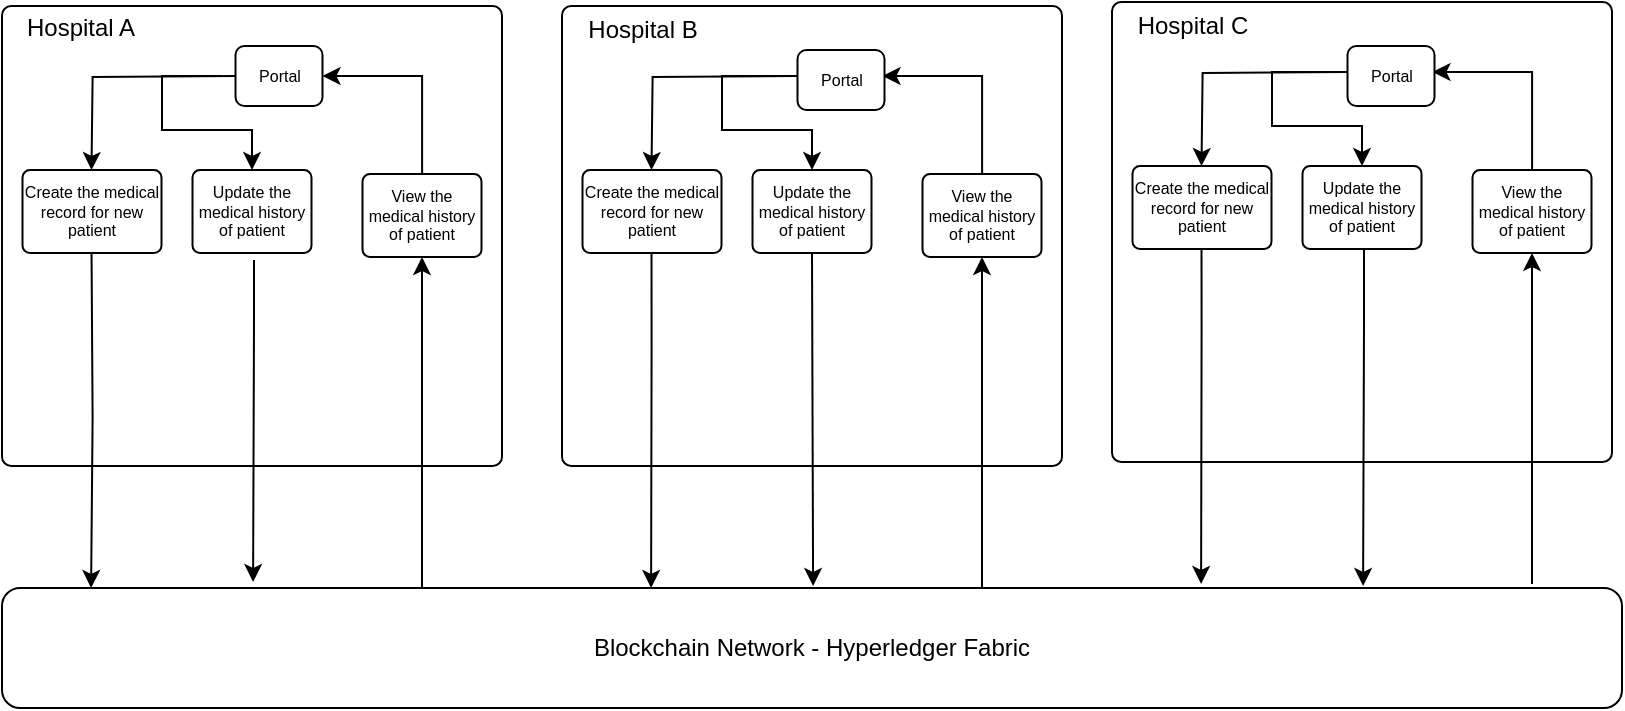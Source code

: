 <mxfile version="13.3.7" type="device"><diagram id="8yAzj0sLWKdl2zb8_4pF" name="Page-1"><mxGraphModel dx="1022" dy="-622" grid="1" gridSize="10" guides="1" tooltips="1" connect="1" arrows="1" fold="1" page="1" pageScale="1" pageWidth="850" pageHeight="1100" math="0" shadow="0"><root><mxCell id="0"/><mxCell id="1" parent="0"/><mxCell id="qmmMSDfebzyHXrsXOhqX-2" value="" style="rounded=1;whiteSpace=wrap;html=1;arcSize=2;" parent="1" vertex="1"><mxGeometry x="20" y="1120" width="250" height="230" as="geometry"/></mxCell><mxCell id="lXPcMzu-JgAFAmSeM0z3-49" value="" style="edgeStyle=orthogonalEdgeStyle;rounded=0;orthogonalLoop=1;jettySize=auto;html=1;" parent="1" edge="1"><mxGeometry relative="1" as="geometry"><mxPoint x="120" y="980" as="targetPoint"/></mxGeometry></mxCell><mxCell id="lXPcMzu-JgAFAmSeM0z3-52" value="" style="edgeStyle=orthogonalEdgeStyle;rounded=0;orthogonalLoop=1;jettySize=auto;html=1;startArrow=classic;startFill=1;" parent="1" edge="1"><mxGeometry relative="1" as="geometry"><mxPoint x="400" y="1060" as="sourcePoint"/></mxGeometry></mxCell><mxCell id="lXPcMzu-JgAFAmSeM0z3-56" value="" style="edgeStyle=orthogonalEdgeStyle;rounded=0;orthogonalLoop=1;jettySize=auto;html=1;" parent="1" edge="1"><mxGeometry relative="1" as="geometry"><mxPoint x="520" y="980" as="sourcePoint"/></mxGeometry></mxCell><mxCell id="lXPcMzu-JgAFAmSeM0z3-72" value="" style="edgeStyle=orthogonalEdgeStyle;rounded=0;orthogonalLoop=1;jettySize=auto;html=1;" parent="1" edge="1"><mxGeometry relative="1" as="geometry"><mxPoint x="120" y="1340" as="targetPoint"/></mxGeometry></mxCell><mxCell id="lXPcMzu-JgAFAmSeM0z3-75" value="" style="edgeStyle=orthogonalEdgeStyle;rounded=0;orthogonalLoop=1;jettySize=auto;html=1;startArrow=classic;startFill=1;" parent="1" edge="1"><mxGeometry relative="1" as="geometry"><mxPoint x="400" y="1420" as="sourcePoint"/></mxGeometry></mxCell><mxCell id="lXPcMzu-JgAFAmSeM0z3-79" value="" style="edgeStyle=orthogonalEdgeStyle;rounded=0;orthogonalLoop=1;jettySize=auto;html=1;" parent="1" edge="1"><mxGeometry relative="1" as="geometry"><mxPoint x="520" y="1340" as="sourcePoint"/></mxGeometry></mxCell><mxCell id="qmmMSDfebzyHXrsXOhqX-26" value="" style="edgeStyle=orthogonalEdgeStyle;rounded=0;orthogonalLoop=1;jettySize=auto;html=1;entryX=0.5;entryY=0;entryDx=0;entryDy=0;" parent="1" edge="1"><mxGeometry relative="1" as="geometry"><mxPoint x="64.75" y="1202" as="targetPoint"/><mxPoint x="137" y="1155" as="sourcePoint"/></mxGeometry></mxCell><mxCell id="qmmMSDfebzyHXrsXOhqX-6" value="Portal" style="rounded=1;whiteSpace=wrap;html=1;fontSize=8;" parent="1" vertex="1"><mxGeometry x="136.75" y="1140" width="43.5" height="30" as="geometry"/></mxCell><mxCell id="qmmMSDfebzyHXrsXOhqX-83" value="" style="edgeStyle=orthogonalEdgeStyle;rounded=0;orthogonalLoop=1;jettySize=auto;html=1;entryX=0.055;entryY=0;entryDx=0;entryDy=0;entryPerimeter=0;exitX=0.5;exitY=1;exitDx=0;exitDy=0;" parent="1" target="qmmMSDfebzyHXrsXOhqX-80" edge="1"><mxGeometry relative="1" as="geometry"><mxPoint x="64.75" y="1366" as="targetPoint"/><mxPoint x="64.75" y="1240" as="sourcePoint"/></mxGeometry></mxCell><mxCell id="8PJjAm4YfKVloH9l1J7z-9" value="" style="edgeStyle=orthogonalEdgeStyle;rounded=0;orthogonalLoop=1;jettySize=auto;html=1;entryX=1;entryY=0.5;entryDx=0;entryDy=0;" parent="1" source="qmmMSDfebzyHXrsXOhqX-17" target="qmmMSDfebzyHXrsXOhqX-6" edge="1"><mxGeometry relative="1" as="geometry"><mxPoint x="230" y="1124" as="targetPoint"/><Array as="points"><mxPoint x="230" y="1155"/></Array></mxGeometry></mxCell><mxCell id="qmmMSDfebzyHXrsXOhqX-17" value="View the medical history of patient" style="rounded=1;whiteSpace=wrap;html=1;fontSize=8;arcSize=9;" parent="1" vertex="1"><mxGeometry x="200.25" y="1204" width="59.5" height="41.5" as="geometry"/></mxCell><mxCell id="qmmMSDfebzyHXrsXOhqX-22" value="Hospital A" style="text;html=1;align=center;verticalAlign=middle;resizable=0;points=[];autosize=1;" parent="1" vertex="1"><mxGeometry x="24" y="1121" width="70" height="20" as="geometry"/></mxCell><mxCell id="qmmMSDfebzyHXrsXOhqX-43" style="edgeStyle=orthogonalEdgeStyle;rounded=0;orthogonalLoop=1;jettySize=auto;html=1;entryX=0.5;entryY=0;entryDx=0;entryDy=0;" parent="1" edge="1"><mxGeometry relative="1" as="geometry"><mxPoint x="344.8" y="1240" as="sourcePoint"/></mxGeometry></mxCell><mxCell id="qmmMSDfebzyHXrsXOhqX-49" value="" style="edgeStyle=orthogonalEdgeStyle;rounded=0;orthogonalLoop=1;jettySize=auto;html=1;entryX=0;entryY=0.5;entryDx=0;entryDy=0;entryPerimeter=0;" parent="1" edge="1"><mxGeometry relative="1" as="geometry"><mxPoint x="380" y="1276" as="sourcePoint"/></mxGeometry></mxCell><mxCell id="qmmMSDfebzyHXrsXOhqX-51" value="" style="edgeStyle=orthogonalEdgeStyle;rounded=0;orthogonalLoop=1;jettySize=auto;html=1;entryX=0;entryY=0.5;entryDx=0;entryDy=0;exitX=0.5;exitY=0;exitDx=0;exitDy=0;" parent="1" edge="1"><mxGeometry relative="1" as="geometry"><mxPoint x="432" y="1182" as="targetPoint"/><mxPoint x="432" y="1262" as="sourcePoint"/></mxGeometry></mxCell><mxCell id="qmmMSDfebzyHXrsXOhqX-105" value="" style="edgeStyle=orthogonalEdgeStyle;rounded=0;orthogonalLoop=1;jettySize=auto;html=1;" parent="1" edge="1"><mxGeometry relative="1" as="geometry"><mxPoint x="510" y="1130.5" as="targetPoint"/><mxPoint x="510.1" y="1210.5" as="sourcePoint"/></mxGeometry></mxCell><mxCell id="qmmMSDfebzyHXrsXOhqX-57" value="" style="edgeStyle=orthogonalEdgeStyle;rounded=0;orthogonalLoop=1;jettySize=auto;html=1;" parent="1" edge="1"><mxGeometry relative="1" as="geometry"><mxPoint x="510" y="1230" as="targetPoint"/><mxPoint x="510" y="1262" as="sourcePoint"/></mxGeometry></mxCell><mxCell id="qmmMSDfebzyHXrsXOhqX-70" value="" style="edgeStyle=orthogonalEdgeStyle;rounded=0;orthogonalLoop=1;jettySize=auto;html=1;entryX=0;entryY=0.5;entryDx=0;entryDy=0;exitX=0.5;exitY=0;exitDx=0;exitDy=0;" parent="1" edge="1"><mxGeometry relative="1" as="geometry"><mxPoint x="712" y="1182" as="targetPoint"/><mxPoint x="712" y="1262" as="sourcePoint"/></mxGeometry></mxCell><mxCell id="qmmMSDfebzyHXrsXOhqX-107" value="" style="edgeStyle=orthogonalEdgeStyle;rounded=0;orthogonalLoop=1;jettySize=auto;html=1;entryX=0.5;entryY=1;entryDx=0;entryDy=0;" parent="1" edge="1"><mxGeometry relative="1" as="geometry"><mxPoint x="790" y="1130.5" as="targetPoint"/><mxPoint x="790.1" y="1210.5" as="sourcePoint"/></mxGeometry></mxCell><mxCell id="qmmMSDfebzyHXrsXOhqX-76" value="" style="edgeStyle=orthogonalEdgeStyle;rounded=0;orthogonalLoop=1;jettySize=auto;html=1;" parent="1" edge="1"><mxGeometry relative="1" as="geometry"><mxPoint x="790.1" y="1231.5" as="targetPoint"/></mxGeometry></mxCell><mxCell id="qmmMSDfebzyHXrsXOhqX-78" value="" style="edgeStyle=orthogonalEdgeStyle;rounded=0;orthogonalLoop=1;jettySize=auto;html=1;entryX=0.5;entryY=1;entryDx=0;entryDy=0;" parent="1" edge="1"><mxGeometry relative="1" as="geometry"><mxPoint x="790" y="1290" as="targetPoint"/><Array as="points"><mxPoint x="790" y="1290"/><mxPoint x="790" y="1290"/></Array></mxGeometry></mxCell><mxCell id="qmmMSDfebzyHXrsXOhqX-80" value="Blockchain Network - Hyperledger Fabric" style="rounded=1;whiteSpace=wrap;html=1;" parent="1" vertex="1"><mxGeometry x="20" y="1411" width="810" height="60" as="geometry"/></mxCell><mxCell id="8PJjAm4YfKVloH9l1J7z-2" value="Update the medical history of patient" style="rounded=1;whiteSpace=wrap;html=1;fontSize=8;arcSize=9;" parent="1" vertex="1"><mxGeometry x="115.25" y="1202" width="59.5" height="41.5" as="geometry"/></mxCell><mxCell id="8PJjAm4YfKVloH9l1J7z-3" value="Create the medical record for new patient" style="rounded=1;whiteSpace=wrap;html=1;fontSize=8;arcSize=9;" parent="1" vertex="1"><mxGeometry x="30.25" y="1202" width="69.5" height="41.5" as="geometry"/></mxCell><mxCell id="8PJjAm4YfKVloH9l1J7z-4" value="" style="edgeStyle=orthogonalEdgeStyle;rounded=0;orthogonalLoop=1;jettySize=auto;html=1;entryX=0.5;entryY=0;entryDx=0;entryDy=0;" parent="1" target="8PJjAm4YfKVloH9l1J7z-2" edge="1"><mxGeometry relative="1" as="geometry"><mxPoint x="74.75" y="1212" as="targetPoint"/><mxPoint x="130" y="1155" as="sourcePoint"/><Array as="points"><mxPoint x="100" y="1155"/><mxPoint x="100" y="1182"/><mxPoint x="145" y="1182"/></Array></mxGeometry></mxCell><mxCell id="8PJjAm4YfKVloH9l1J7z-5" value="" style="edgeStyle=orthogonalEdgeStyle;rounded=0;orthogonalLoop=1;jettySize=auto;html=1;entryX=0.055;entryY=0;entryDx=0;entryDy=0;entryPerimeter=0;" parent="1" edge="1"><mxGeometry relative="1" as="geometry"><mxPoint x="145.55" y="1408" as="targetPoint"/><mxPoint x="146" y="1247" as="sourcePoint"/><Array as="points"><mxPoint x="146" y="1277"/><mxPoint x="146" y="1277"/></Array></mxGeometry></mxCell><mxCell id="8PJjAm4YfKVloH9l1J7z-6" value="" style="endArrow=classic;html=1;entryX=0.5;entryY=1;entryDx=0;entryDy=0;" parent="1" target="qmmMSDfebzyHXrsXOhqX-17" edge="1"><mxGeometry width="50" height="50" relative="1" as="geometry"><mxPoint x="230" y="1411" as="sourcePoint"/><mxPoint x="330" y="1250" as="targetPoint"/></mxGeometry></mxCell><mxCell id="8PJjAm4YfKVloH9l1J7z-13" value="" style="rounded=1;whiteSpace=wrap;html=1;arcSize=2;" parent="1" vertex="1"><mxGeometry x="300" y="1120" width="250" height="230" as="geometry"/></mxCell><mxCell id="8PJjAm4YfKVloH9l1J7z-14" value="" style="edgeStyle=orthogonalEdgeStyle;rounded=0;orthogonalLoop=1;jettySize=auto;html=1;entryX=0.5;entryY=0;entryDx=0;entryDy=0;" parent="1" edge="1"><mxGeometry relative="1" as="geometry"><mxPoint x="344.75" y="1202" as="targetPoint"/><mxPoint x="417" y="1155" as="sourcePoint"/></mxGeometry></mxCell><mxCell id="8PJjAm4YfKVloH9l1J7z-15" value="" style="edgeStyle=orthogonalEdgeStyle;rounded=0;orthogonalLoop=1;jettySize=auto;html=1;entryX=0.055;entryY=0;entryDx=0;entryDy=0;entryPerimeter=0;exitX=0.5;exitY=1;exitDx=0;exitDy=0;" parent="1" edge="1"><mxGeometry relative="1" as="geometry"><mxPoint x="344.55" y="1411" as="targetPoint"/><mxPoint x="344.75" y="1240" as="sourcePoint"/><Array as="points"><mxPoint x="345" y="1290"/><mxPoint x="345" y="1290"/></Array></mxGeometry></mxCell><mxCell id="8PJjAm4YfKVloH9l1J7z-16" value="" style="edgeStyle=orthogonalEdgeStyle;rounded=0;orthogonalLoop=1;jettySize=auto;html=1;entryX=1;entryY=0.5;entryDx=0;entryDy=0;" parent="1" source="8PJjAm4YfKVloH9l1J7z-17" edge="1"><mxGeometry relative="1" as="geometry"><mxPoint x="460.25" y="1155" as="targetPoint"/><Array as="points"><mxPoint x="510" y="1155"/></Array></mxGeometry></mxCell><mxCell id="8PJjAm4YfKVloH9l1J7z-17" value="View the medical history of patient" style="rounded=1;whiteSpace=wrap;html=1;fontSize=8;arcSize=9;" parent="1" vertex="1"><mxGeometry x="480.25" y="1204" width="59.5" height="41.5" as="geometry"/></mxCell><mxCell id="8PJjAm4YfKVloH9l1J7z-18" value="Hospital B" style="text;html=1;align=center;verticalAlign=middle;resizable=0;points=[];autosize=1;" parent="1" vertex="1"><mxGeometry x="305" y="1122" width="70" height="20" as="geometry"/></mxCell><mxCell id="8PJjAm4YfKVloH9l1J7z-19" value="Update the medical history of patient" style="rounded=1;whiteSpace=wrap;html=1;fontSize=8;arcSize=9;" parent="1" vertex="1"><mxGeometry x="395.25" y="1202" width="59.5" height="41.5" as="geometry"/></mxCell><mxCell id="8PJjAm4YfKVloH9l1J7z-20" value="Create the medical record for new patient" style="rounded=1;whiteSpace=wrap;html=1;fontSize=8;arcSize=9;" parent="1" vertex="1"><mxGeometry x="310.25" y="1202" width="69.5" height="41.5" as="geometry"/></mxCell><mxCell id="8PJjAm4YfKVloH9l1J7z-21" value="" style="edgeStyle=orthogonalEdgeStyle;rounded=0;orthogonalLoop=1;jettySize=auto;html=1;entryX=0.5;entryY=0;entryDx=0;entryDy=0;" parent="1" target="8PJjAm4YfKVloH9l1J7z-19" edge="1"><mxGeometry relative="1" as="geometry"><mxPoint x="354.75" y="1212" as="targetPoint"/><mxPoint x="420" y="1155" as="sourcePoint"/><Array as="points"><mxPoint x="380" y="1155"/><mxPoint x="380" y="1182"/><mxPoint x="425" y="1182"/></Array></mxGeometry></mxCell><mxCell id="8PJjAm4YfKVloH9l1J7z-22" value="" style="edgeStyle=orthogonalEdgeStyle;rounded=0;orthogonalLoop=1;jettySize=auto;html=1;entryX=0.055;entryY=0;entryDx=0;entryDy=0;entryPerimeter=0;exitX=0.5;exitY=1;exitDx=0;exitDy=0;" parent="1" source="8PJjAm4YfKVloH9l1J7z-19" edge="1"><mxGeometry relative="1" as="geometry"><mxPoint x="425.55" y="1410" as="targetPoint"/><mxPoint x="426" y="1240" as="sourcePoint"/><Array as="points"><mxPoint x="426" y="1244"/></Array></mxGeometry></mxCell><mxCell id="8PJjAm4YfKVloH9l1J7z-23" value="" style="endArrow=classic;html=1;entryX=0.5;entryY=1;entryDx=0;entryDy=0;" parent="1" target="8PJjAm4YfKVloH9l1J7z-17" edge="1"><mxGeometry width="50" height="50" relative="1" as="geometry"><mxPoint x="510" y="1411" as="sourcePoint"/><mxPoint x="610" y="1250" as="targetPoint"/></mxGeometry></mxCell><mxCell id="8PJjAm4YfKVloH9l1J7z-24" value="Portal" style="rounded=1;whiteSpace=wrap;html=1;fontSize=8;" parent="1" vertex="1"><mxGeometry x="417.75" y="1142" width="43.5" height="30" as="geometry"/></mxCell><mxCell id="8PJjAm4YfKVloH9l1J7z-25" value="" style="rounded=1;whiteSpace=wrap;html=1;arcSize=2;" parent="1" vertex="1"><mxGeometry x="575" y="1118" width="250" height="230" as="geometry"/></mxCell><mxCell id="8PJjAm4YfKVloH9l1J7z-26" value="" style="edgeStyle=orthogonalEdgeStyle;rounded=0;orthogonalLoop=1;jettySize=auto;html=1;entryX=0.5;entryY=0;entryDx=0;entryDy=0;" parent="1" edge="1"><mxGeometry relative="1" as="geometry"><mxPoint x="619.75" y="1200" as="targetPoint"/><mxPoint x="692" y="1153" as="sourcePoint"/></mxGeometry></mxCell><mxCell id="8PJjAm4YfKVloH9l1J7z-27" value="" style="edgeStyle=orthogonalEdgeStyle;rounded=0;orthogonalLoop=1;jettySize=auto;html=1;entryX=0.055;entryY=0;entryDx=0;entryDy=0;entryPerimeter=0;exitX=0.5;exitY=1;exitDx=0;exitDy=0;" parent="1" edge="1"><mxGeometry relative="1" as="geometry"><mxPoint x="619.55" y="1409" as="targetPoint"/><mxPoint x="619.75" y="1238" as="sourcePoint"/><Array as="points"><mxPoint x="620" y="1280"/><mxPoint x="620" y="1280"/></Array></mxGeometry></mxCell><mxCell id="8PJjAm4YfKVloH9l1J7z-28" value="" style="edgeStyle=orthogonalEdgeStyle;rounded=0;orthogonalLoop=1;jettySize=auto;html=1;entryX=1;entryY=0.5;entryDx=0;entryDy=0;" parent="1" source="8PJjAm4YfKVloH9l1J7z-29" edge="1"><mxGeometry relative="1" as="geometry"><mxPoint x="735.25" y="1153" as="targetPoint"/><Array as="points"><mxPoint x="785" y="1153"/></Array></mxGeometry></mxCell><mxCell id="8PJjAm4YfKVloH9l1J7z-29" value="View the medical history of patient" style="rounded=1;whiteSpace=wrap;html=1;fontSize=8;arcSize=9;" parent="1" vertex="1"><mxGeometry x="755.25" y="1202" width="59.5" height="41.5" as="geometry"/></mxCell><mxCell id="8PJjAm4YfKVloH9l1J7z-30" value="Hospital C" style="text;html=1;align=center;verticalAlign=middle;resizable=0;points=[];autosize=1;" parent="1" vertex="1"><mxGeometry x="580" y="1120" width="70" height="20" as="geometry"/></mxCell><mxCell id="8PJjAm4YfKVloH9l1J7z-31" value="Update the medical history of patient" style="rounded=1;whiteSpace=wrap;html=1;fontSize=8;arcSize=9;" parent="1" vertex="1"><mxGeometry x="670.25" y="1200" width="59.5" height="41.5" as="geometry"/></mxCell><mxCell id="8PJjAm4YfKVloH9l1J7z-32" value="Create the medical record for new patient" style="rounded=1;whiteSpace=wrap;html=1;fontSize=8;arcSize=9;" parent="1" vertex="1"><mxGeometry x="585.25" y="1200" width="69.5" height="41.5" as="geometry"/></mxCell><mxCell id="8PJjAm4YfKVloH9l1J7z-33" value="" style="edgeStyle=orthogonalEdgeStyle;rounded=0;orthogonalLoop=1;jettySize=auto;html=1;entryX=0.5;entryY=0;entryDx=0;entryDy=0;" parent="1" target="8PJjAm4YfKVloH9l1J7z-31" edge="1"><mxGeometry relative="1" as="geometry"><mxPoint x="629.75" y="1210" as="targetPoint"/><mxPoint x="695" y="1153" as="sourcePoint"/><Array as="points"><mxPoint x="655" y="1153"/><mxPoint x="655" y="1180"/><mxPoint x="700" y="1180"/></Array></mxGeometry></mxCell><mxCell id="8PJjAm4YfKVloH9l1J7z-34" value="" style="edgeStyle=orthogonalEdgeStyle;rounded=0;orthogonalLoop=1;jettySize=auto;html=1;entryX=0.055;entryY=0;entryDx=0;entryDy=0;entryPerimeter=0;" parent="1" edge="1"><mxGeometry relative="1" as="geometry"><mxPoint x="700.55" y="1410" as="targetPoint"/><mxPoint x="701" y="1241" as="sourcePoint"/><Array as="points"><mxPoint x="701" y="1279"/><mxPoint x="701" y="1279"/></Array></mxGeometry></mxCell><mxCell id="8PJjAm4YfKVloH9l1J7z-35" value="" style="endArrow=classic;html=1;entryX=0.5;entryY=1;entryDx=0;entryDy=0;" parent="1" target="8PJjAm4YfKVloH9l1J7z-29" edge="1"><mxGeometry width="50" height="50" relative="1" as="geometry"><mxPoint x="785" y="1409" as="sourcePoint"/><mxPoint x="885" y="1248" as="targetPoint"/></mxGeometry></mxCell><mxCell id="8PJjAm4YfKVloH9l1J7z-36" value="Portal" style="rounded=1;whiteSpace=wrap;html=1;fontSize=8;" parent="1" vertex="1"><mxGeometry x="692.75" y="1140" width="43.5" height="30" as="geometry"/></mxCell></root></mxGraphModel></diagram></mxfile>